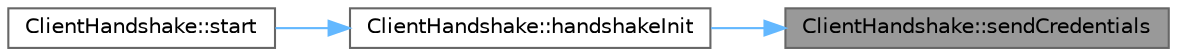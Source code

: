 digraph "ClientHandshake::sendCredentials"
{
 // INTERACTIVE_SVG=YES
 // LATEX_PDF_SIZE
  bgcolor="transparent";
  edge [fontname=Helvetica,fontsize=10,labelfontname=Helvetica,labelfontsize=10];
  node [fontname=Helvetica,fontsize=10,shape=box,height=0.2,width=0.4];
  rankdir="RL";
  Node1 [id="Node000001",label="ClientHandshake::sendCredentials",height=0.2,width=0.4,color="gray40", fillcolor="grey60", style="filled", fontcolor="black",tooltip=" "];
  Node1 -> Node2 [id="edge3_Node000001_Node000002",dir="back",color="steelblue1",style="solid",tooltip=" "];
  Node2 [id="Node000002",label="ClientHandshake::handshakeInit",height=0.2,width=0.4,color="grey40", fillcolor="white", style="filled",URL="$d5/d39/a00676_ae556000c9c1c0f19a20943ffa2b5561b.html#ae556000c9c1c0f19a20943ffa2b5561b",tooltip=" "];
  Node2 -> Node3 [id="edge4_Node000002_Node000003",dir="back",color="steelblue1",style="solid",tooltip=" "];
  Node3 [id="Node000003",label="ClientHandshake::start",height=0.2,width=0.4,color="grey40", fillcolor="white", style="filled",URL="$d5/d39/a00676_a718dc99be28497d155a2f1f751368d38.html#a718dc99be28497d155a2f1f751368d38",tooltip=" "];
}

